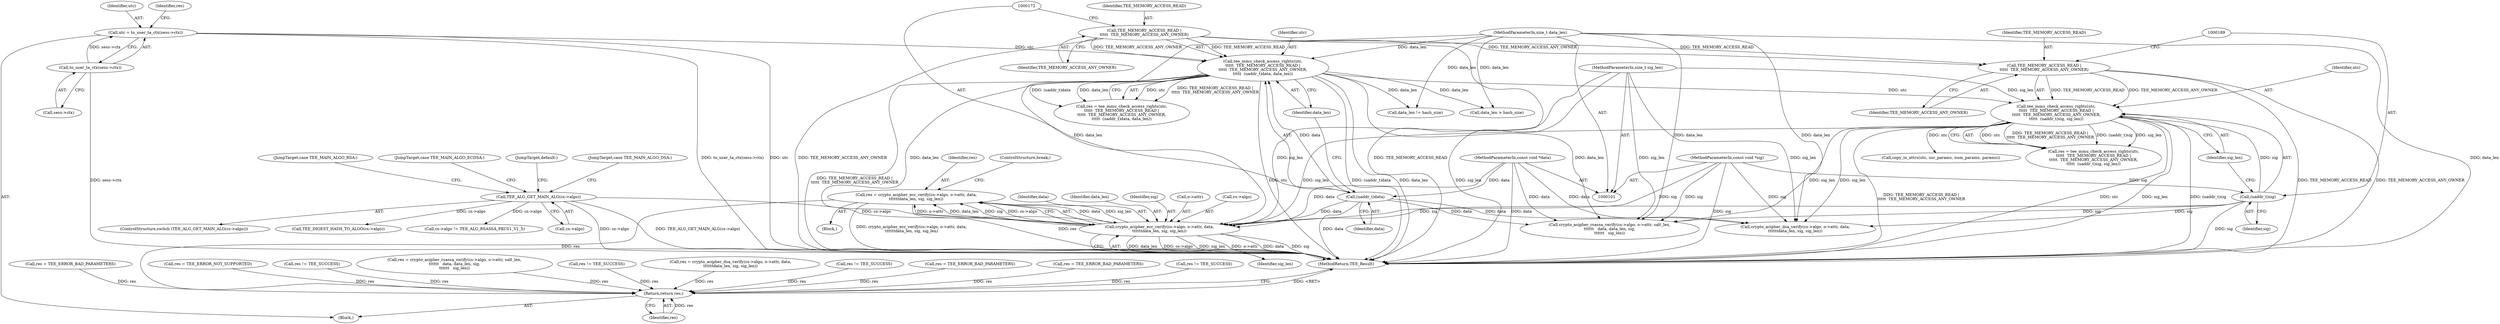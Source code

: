 digraph "0_optee_os_70697bf3c5dc3d201341b01a1a8e5bc6d2fb48f8_0@API" {
"1000354" [label="(Call,res = crypto_acipher_ecc_verify(cs->algo, o->attr, data,\n\t\t\t\t\t\tdata_len, sig, sig_len))"];
"1000356" [label="(Call,crypto_acipher_ecc_verify(cs->algo, o->attr, data,\n\t\t\t\t\t\tdata_len, sig, sig_len))"];
"1000252" [label="(Call,TEE_ALG_GET_MAIN_ALG(cs->algo))"];
"1000171" [label="(Call,(uaddr_t)data)"];
"1000105" [label="(MethodParameterIn,const void *data)"];
"1000166" [label="(Call,tee_mmu_check_access_rights(utc,\n\t\t\t\t\t  TEE_MEMORY_ACCESS_READ |\n\t\t\t\t\t  TEE_MEMORY_ACCESS_ANY_OWNER,\n\t\t\t\t\t  (uaddr_t)data, data_len))"];
"1000136" [label="(Call,utc = to_user_ta_ctx(sess->ctx))"];
"1000138" [label="(Call,to_user_ta_ctx(sess->ctx))"];
"1000168" [label="(Call,TEE_MEMORY_ACCESS_READ |\n\t\t\t\t\t  TEE_MEMORY_ACCESS_ANY_OWNER)"];
"1000106" [label="(MethodParameterIn,size_t data_len)"];
"1000188" [label="(Call,(uaddr_t)sig)"];
"1000107" [label="(MethodParameterIn,const void *sig)"];
"1000183" [label="(Call,tee_mmu_check_access_rights(utc,\n\t\t\t\t\t  TEE_MEMORY_ACCESS_READ |\n\t\t\t\t\t  TEE_MEMORY_ACCESS_ANY_OWNER,\n\t\t\t\t\t  (uaddr_t)sig, sig_len))"];
"1000185" [label="(Call,TEE_MEMORY_ACCESS_READ |\n\t\t\t\t\t  TEE_MEMORY_ACCESS_ANY_OWNER)"];
"1000108" [label="(MethodParameterIn,size_t sig_len)"];
"1000375" [label="(Return,return res;)"];
"1000353" [label="(JumpTarget,case TEE_MAIN_ALGO_ECDSA:)"];
"1000367" [label="(ControlStructure,break;)"];
"1000341" [label="(Call,crypto_acipher_dsa_verify(cs->algo, o->attr, data,\n\t\t\t\t\t\tdata_len, sig, sig_len))"];
"1000335" [label="(Call,res = TEE_ERROR_BAD_PARAMETERS)"];
"1000253" [label="(Call,cs->algo)"];
"1000369" [label="(Call,res = TEE_ERROR_NOT_SUPPORTED)"];
"1000218" [label="(Call,res != TEE_SUCCESS)"];
"1000183" [label="(Call,tee_mmu_check_access_rights(utc,\n\t\t\t\t\t  TEE_MEMORY_ACCESS_READ |\n\t\t\t\t\t  TEE_MEMORY_ACCESS_ANY_OWNER,\n\t\t\t\t\t  (uaddr_t)sig, sig_len))"];
"1000297" [label="(Call,res = crypto_acipher_rsassa_verify(cs->algo, o->attr, salt_len,\n\t\t\t\t\t\t   data, data_len, sig,\n\t\t\t\t\t\t   sig_len))"];
"1000170" [label="(Identifier,TEE_MEMORY_ACCESS_ANY_OWNER)"];
"1000139" [label="(Call,sess->ctx)"];
"1000232" [label="(Call,res != TEE_SUCCESS)"];
"1000251" [label="(ControlStructure,switch (TEE_ALG_GET_MAIN_ALG(cs->algo)))"];
"1000169" [label="(Identifier,TEE_MEMORY_ACCESS_READ)"];
"1000339" [label="(Call,res = crypto_acipher_dsa_verify(cs->algo, o->attr, data,\n\t\t\t\t\t\tdata_len, sig, sig_len))"];
"1000106" [label="(MethodParameterIn,size_t data_len)"];
"1000368" [label="(JumpTarget,default:)"];
"1000212" [label="(Call,copy_in_attrs(utc, usr_params, num_params, params))"];
"1000105" [label="(MethodParameterIn,const void *data)"];
"1000356" [label="(Call,crypto_acipher_ecc_verify(cs->algo, o->attr, data,\n\t\t\t\t\t\tdata_len, sig, sig_len))"];
"1000283" [label="(Call,data_len != hash_size)"];
"1000366" [label="(Identifier,sig_len)"];
"1000167" [label="(Identifier,utc)"];
"1000363" [label="(Identifier,data)"];
"1000364" [label="(Identifier,data_len)"];
"1000143" [label="(Identifier,res)"];
"1000171" [label="(Call,(uaddr_t)data)"];
"1000256" [label="(Block,)"];
"1000312" [label="(JumpTarget,case TEE_MAIN_ALGO_DSA:)"];
"1000326" [label="(Call,res != TEE_SUCCESS)"];
"1000173" [label="(Identifier,data)"];
"1000247" [label="(Call,res = TEE_ERROR_BAD_PARAMETERS)"];
"1000186" [label="(Identifier,TEE_MEMORY_ACCESS_READ)"];
"1000185" [label="(Call,TEE_MEMORY_ACCESS_READ |\n\t\t\t\t\t  TEE_MEMORY_ACCESS_ANY_OWNER)"];
"1000174" [label="(Identifier,data_len)"];
"1000315" [label="(Call,TEE_DIGEST_HASH_TO_ALGO(cs->algo))"];
"1000252" [label="(Call,TEE_ALG_GET_MAIN_ALG(cs->algo))"];
"1000287" [label="(Call,res = TEE_ERROR_BAD_PARAMETERS)"];
"1000168" [label="(Call,TEE_MEMORY_ACCESS_READ |\n\t\t\t\t\t  TEE_MEMORY_ACCESS_ANY_OWNER)"];
"1000354" [label="(Call,res = crypto_acipher_ecc_verify(cs->algo, o->attr, data,\n\t\t\t\t\t\tdata_len, sig, sig_len))"];
"1000166" [label="(Call,tee_mmu_check_access_rights(utc,\n\t\t\t\t\t  TEE_MEMORY_ACCESS_READ |\n\t\t\t\t\t  TEE_MEMORY_ACCESS_ANY_OWNER,\n\t\t\t\t\t  (uaddr_t)data, data_len))"];
"1000355" [label="(Identifier,res)"];
"1000136" [label="(Call,utc = to_user_ta_ctx(sess->ctx))"];
"1000299" [label="(Call,crypto_acipher_rsassa_verify(cs->algo, o->attr, salt_len,\n\t\t\t\t\t\t   data, data_len, sig,\n\t\t\t\t\t\t   sig_len))"];
"1000181" [label="(Call,res = tee_mmu_check_access_rights(utc,\n\t\t\t\t\t  TEE_MEMORY_ACCESS_READ |\n\t\t\t\t\t  TEE_MEMORY_ACCESS_ANY_OWNER,\n\t\t\t\t\t  (uaddr_t)sig, sig_len))"];
"1000187" [label="(Identifier,TEE_MEMORY_ACCESS_ANY_OWNER)"];
"1000107" [label="(MethodParameterIn,const void *sig)"];
"1000188" [label="(Call,(uaddr_t)sig)"];
"1000191" [label="(Identifier,sig_len)"];
"1000184" [label="(Identifier,utc)"];
"1000376" [label="(Identifier,res)"];
"1000190" [label="(Identifier,sig)"];
"1000365" [label="(Identifier,sig)"];
"1000259" [label="(Call,cs->algo != TEE_ALG_RSASSA_PKCS1_V1_5)"];
"1000109" [label="(Block,)"];
"1000375" [label="(Return,return res;)"];
"1000138" [label="(Call,to_user_ta_ctx(sess->ctx))"];
"1000164" [label="(Call,res = tee_mmu_check_access_rights(utc,\n\t\t\t\t\t  TEE_MEMORY_ACCESS_READ |\n\t\t\t\t\t  TEE_MEMORY_ACCESS_ANY_OWNER,\n\t\t\t\t\t  (uaddr_t)data, data_len))"];
"1000331" [label="(Call,data_len > hash_size)"];
"1000278" [label="(Call,res != TEE_SUCCESS)"];
"1000257" [label="(JumpTarget,case TEE_MAIN_ALGO_RSA:)"];
"1000377" [label="(MethodReturn,TEE_Result)"];
"1000360" [label="(Call,o->attr)"];
"1000137" [label="(Identifier,utc)"];
"1000108" [label="(MethodParameterIn,size_t sig_len)"];
"1000357" [label="(Call,cs->algo)"];
"1000354" -> "1000256"  [label="AST: "];
"1000354" -> "1000356"  [label="CFG: "];
"1000355" -> "1000354"  [label="AST: "];
"1000356" -> "1000354"  [label="AST: "];
"1000367" -> "1000354"  [label="CFG: "];
"1000354" -> "1000377"  [label="DDG: crypto_acipher_ecc_verify(cs->algo, o->attr, data,\n\t\t\t\t\t\tdata_len, sig, sig_len)"];
"1000354" -> "1000377"  [label="DDG: res"];
"1000356" -> "1000354"  [label="DDG: data"];
"1000356" -> "1000354"  [label="DDG: sig_len"];
"1000356" -> "1000354"  [label="DDG: o->attr"];
"1000356" -> "1000354"  [label="DDG: data_len"];
"1000356" -> "1000354"  [label="DDG: sig"];
"1000356" -> "1000354"  [label="DDG: cs->algo"];
"1000354" -> "1000375"  [label="DDG: res"];
"1000356" -> "1000366"  [label="CFG: "];
"1000357" -> "1000356"  [label="AST: "];
"1000360" -> "1000356"  [label="AST: "];
"1000363" -> "1000356"  [label="AST: "];
"1000364" -> "1000356"  [label="AST: "];
"1000365" -> "1000356"  [label="AST: "];
"1000366" -> "1000356"  [label="AST: "];
"1000356" -> "1000377"  [label="DDG: sig"];
"1000356" -> "1000377"  [label="DDG: data_len"];
"1000356" -> "1000377"  [label="DDG: cs->algo"];
"1000356" -> "1000377"  [label="DDG: sig_len"];
"1000356" -> "1000377"  [label="DDG: o->attr"];
"1000356" -> "1000377"  [label="DDG: data"];
"1000252" -> "1000356"  [label="DDG: cs->algo"];
"1000171" -> "1000356"  [label="DDG: data"];
"1000105" -> "1000356"  [label="DDG: data"];
"1000166" -> "1000356"  [label="DDG: data_len"];
"1000106" -> "1000356"  [label="DDG: data_len"];
"1000188" -> "1000356"  [label="DDG: sig"];
"1000107" -> "1000356"  [label="DDG: sig"];
"1000183" -> "1000356"  [label="DDG: sig_len"];
"1000108" -> "1000356"  [label="DDG: sig_len"];
"1000252" -> "1000251"  [label="AST: "];
"1000252" -> "1000253"  [label="CFG: "];
"1000253" -> "1000252"  [label="AST: "];
"1000257" -> "1000252"  [label="CFG: "];
"1000312" -> "1000252"  [label="CFG: "];
"1000353" -> "1000252"  [label="CFG: "];
"1000368" -> "1000252"  [label="CFG: "];
"1000252" -> "1000377"  [label="DDG: cs->algo"];
"1000252" -> "1000377"  [label="DDG: TEE_ALG_GET_MAIN_ALG(cs->algo)"];
"1000252" -> "1000259"  [label="DDG: cs->algo"];
"1000252" -> "1000315"  [label="DDG: cs->algo"];
"1000171" -> "1000166"  [label="AST: "];
"1000171" -> "1000173"  [label="CFG: "];
"1000172" -> "1000171"  [label="AST: "];
"1000173" -> "1000171"  [label="AST: "];
"1000174" -> "1000171"  [label="CFG: "];
"1000171" -> "1000377"  [label="DDG: data"];
"1000171" -> "1000166"  [label="DDG: data"];
"1000105" -> "1000171"  [label="DDG: data"];
"1000171" -> "1000299"  [label="DDG: data"];
"1000171" -> "1000341"  [label="DDG: data"];
"1000105" -> "1000101"  [label="AST: "];
"1000105" -> "1000377"  [label="DDG: data"];
"1000105" -> "1000299"  [label="DDG: data"];
"1000105" -> "1000341"  [label="DDG: data"];
"1000166" -> "1000164"  [label="AST: "];
"1000166" -> "1000174"  [label="CFG: "];
"1000167" -> "1000166"  [label="AST: "];
"1000168" -> "1000166"  [label="AST: "];
"1000174" -> "1000166"  [label="AST: "];
"1000164" -> "1000166"  [label="CFG: "];
"1000166" -> "1000377"  [label="DDG: TEE_MEMORY_ACCESS_READ |\n\t\t\t\t\t  TEE_MEMORY_ACCESS_ANY_OWNER"];
"1000166" -> "1000377"  [label="DDG: utc"];
"1000166" -> "1000377"  [label="DDG: (uaddr_t)data"];
"1000166" -> "1000377"  [label="DDG: data_len"];
"1000166" -> "1000164"  [label="DDG: utc"];
"1000166" -> "1000164"  [label="DDG: TEE_MEMORY_ACCESS_READ |\n\t\t\t\t\t  TEE_MEMORY_ACCESS_ANY_OWNER"];
"1000166" -> "1000164"  [label="DDG: (uaddr_t)data"];
"1000166" -> "1000164"  [label="DDG: data_len"];
"1000136" -> "1000166"  [label="DDG: utc"];
"1000168" -> "1000166"  [label="DDG: TEE_MEMORY_ACCESS_READ"];
"1000168" -> "1000166"  [label="DDG: TEE_MEMORY_ACCESS_ANY_OWNER"];
"1000106" -> "1000166"  [label="DDG: data_len"];
"1000166" -> "1000183"  [label="DDG: utc"];
"1000166" -> "1000283"  [label="DDG: data_len"];
"1000166" -> "1000299"  [label="DDG: data_len"];
"1000166" -> "1000331"  [label="DDG: data_len"];
"1000136" -> "1000109"  [label="AST: "];
"1000136" -> "1000138"  [label="CFG: "];
"1000137" -> "1000136"  [label="AST: "];
"1000138" -> "1000136"  [label="AST: "];
"1000143" -> "1000136"  [label="CFG: "];
"1000136" -> "1000377"  [label="DDG: to_user_ta_ctx(sess->ctx)"];
"1000136" -> "1000377"  [label="DDG: utc"];
"1000138" -> "1000136"  [label="DDG: sess->ctx"];
"1000138" -> "1000139"  [label="CFG: "];
"1000139" -> "1000138"  [label="AST: "];
"1000138" -> "1000377"  [label="DDG: sess->ctx"];
"1000168" -> "1000170"  [label="CFG: "];
"1000169" -> "1000168"  [label="AST: "];
"1000170" -> "1000168"  [label="AST: "];
"1000172" -> "1000168"  [label="CFG: "];
"1000168" -> "1000377"  [label="DDG: TEE_MEMORY_ACCESS_READ"];
"1000168" -> "1000377"  [label="DDG: TEE_MEMORY_ACCESS_ANY_OWNER"];
"1000168" -> "1000185"  [label="DDG: TEE_MEMORY_ACCESS_READ"];
"1000168" -> "1000185"  [label="DDG: TEE_MEMORY_ACCESS_ANY_OWNER"];
"1000106" -> "1000101"  [label="AST: "];
"1000106" -> "1000377"  [label="DDG: data_len"];
"1000106" -> "1000283"  [label="DDG: data_len"];
"1000106" -> "1000299"  [label="DDG: data_len"];
"1000106" -> "1000331"  [label="DDG: data_len"];
"1000106" -> "1000341"  [label="DDG: data_len"];
"1000188" -> "1000183"  [label="AST: "];
"1000188" -> "1000190"  [label="CFG: "];
"1000189" -> "1000188"  [label="AST: "];
"1000190" -> "1000188"  [label="AST: "];
"1000191" -> "1000188"  [label="CFG: "];
"1000188" -> "1000377"  [label="DDG: sig"];
"1000188" -> "1000183"  [label="DDG: sig"];
"1000107" -> "1000188"  [label="DDG: sig"];
"1000188" -> "1000299"  [label="DDG: sig"];
"1000188" -> "1000341"  [label="DDG: sig"];
"1000107" -> "1000101"  [label="AST: "];
"1000107" -> "1000377"  [label="DDG: sig"];
"1000107" -> "1000299"  [label="DDG: sig"];
"1000107" -> "1000341"  [label="DDG: sig"];
"1000183" -> "1000181"  [label="AST: "];
"1000183" -> "1000191"  [label="CFG: "];
"1000184" -> "1000183"  [label="AST: "];
"1000185" -> "1000183"  [label="AST: "];
"1000191" -> "1000183"  [label="AST: "];
"1000181" -> "1000183"  [label="CFG: "];
"1000183" -> "1000377"  [label="DDG: (uaddr_t)sig"];
"1000183" -> "1000377"  [label="DDG: TEE_MEMORY_ACCESS_READ |\n\t\t\t\t\t  TEE_MEMORY_ACCESS_ANY_OWNER"];
"1000183" -> "1000377"  [label="DDG: utc"];
"1000183" -> "1000377"  [label="DDG: sig_len"];
"1000183" -> "1000181"  [label="DDG: utc"];
"1000183" -> "1000181"  [label="DDG: TEE_MEMORY_ACCESS_READ |\n\t\t\t\t\t  TEE_MEMORY_ACCESS_ANY_OWNER"];
"1000183" -> "1000181"  [label="DDG: (uaddr_t)sig"];
"1000183" -> "1000181"  [label="DDG: sig_len"];
"1000185" -> "1000183"  [label="DDG: TEE_MEMORY_ACCESS_READ"];
"1000185" -> "1000183"  [label="DDG: TEE_MEMORY_ACCESS_ANY_OWNER"];
"1000108" -> "1000183"  [label="DDG: sig_len"];
"1000183" -> "1000212"  [label="DDG: utc"];
"1000183" -> "1000299"  [label="DDG: sig_len"];
"1000183" -> "1000341"  [label="DDG: sig_len"];
"1000185" -> "1000187"  [label="CFG: "];
"1000186" -> "1000185"  [label="AST: "];
"1000187" -> "1000185"  [label="AST: "];
"1000189" -> "1000185"  [label="CFG: "];
"1000185" -> "1000377"  [label="DDG: TEE_MEMORY_ACCESS_READ"];
"1000185" -> "1000377"  [label="DDG: TEE_MEMORY_ACCESS_ANY_OWNER"];
"1000108" -> "1000101"  [label="AST: "];
"1000108" -> "1000377"  [label="DDG: sig_len"];
"1000108" -> "1000299"  [label="DDG: sig_len"];
"1000108" -> "1000341"  [label="DDG: sig_len"];
"1000375" -> "1000109"  [label="AST: "];
"1000375" -> "1000376"  [label="CFG: "];
"1000376" -> "1000375"  [label="AST: "];
"1000377" -> "1000375"  [label="CFG: "];
"1000375" -> "1000377"  [label="DDG: <RET>"];
"1000376" -> "1000375"  [label="DDG: res"];
"1000247" -> "1000375"  [label="DDG: res"];
"1000297" -> "1000375"  [label="DDG: res"];
"1000335" -> "1000375"  [label="DDG: res"];
"1000232" -> "1000375"  [label="DDG: res"];
"1000369" -> "1000375"  [label="DDG: res"];
"1000218" -> "1000375"  [label="DDG: res"];
"1000339" -> "1000375"  [label="DDG: res"];
"1000287" -> "1000375"  [label="DDG: res"];
"1000326" -> "1000375"  [label="DDG: res"];
"1000278" -> "1000375"  [label="DDG: res"];
}
